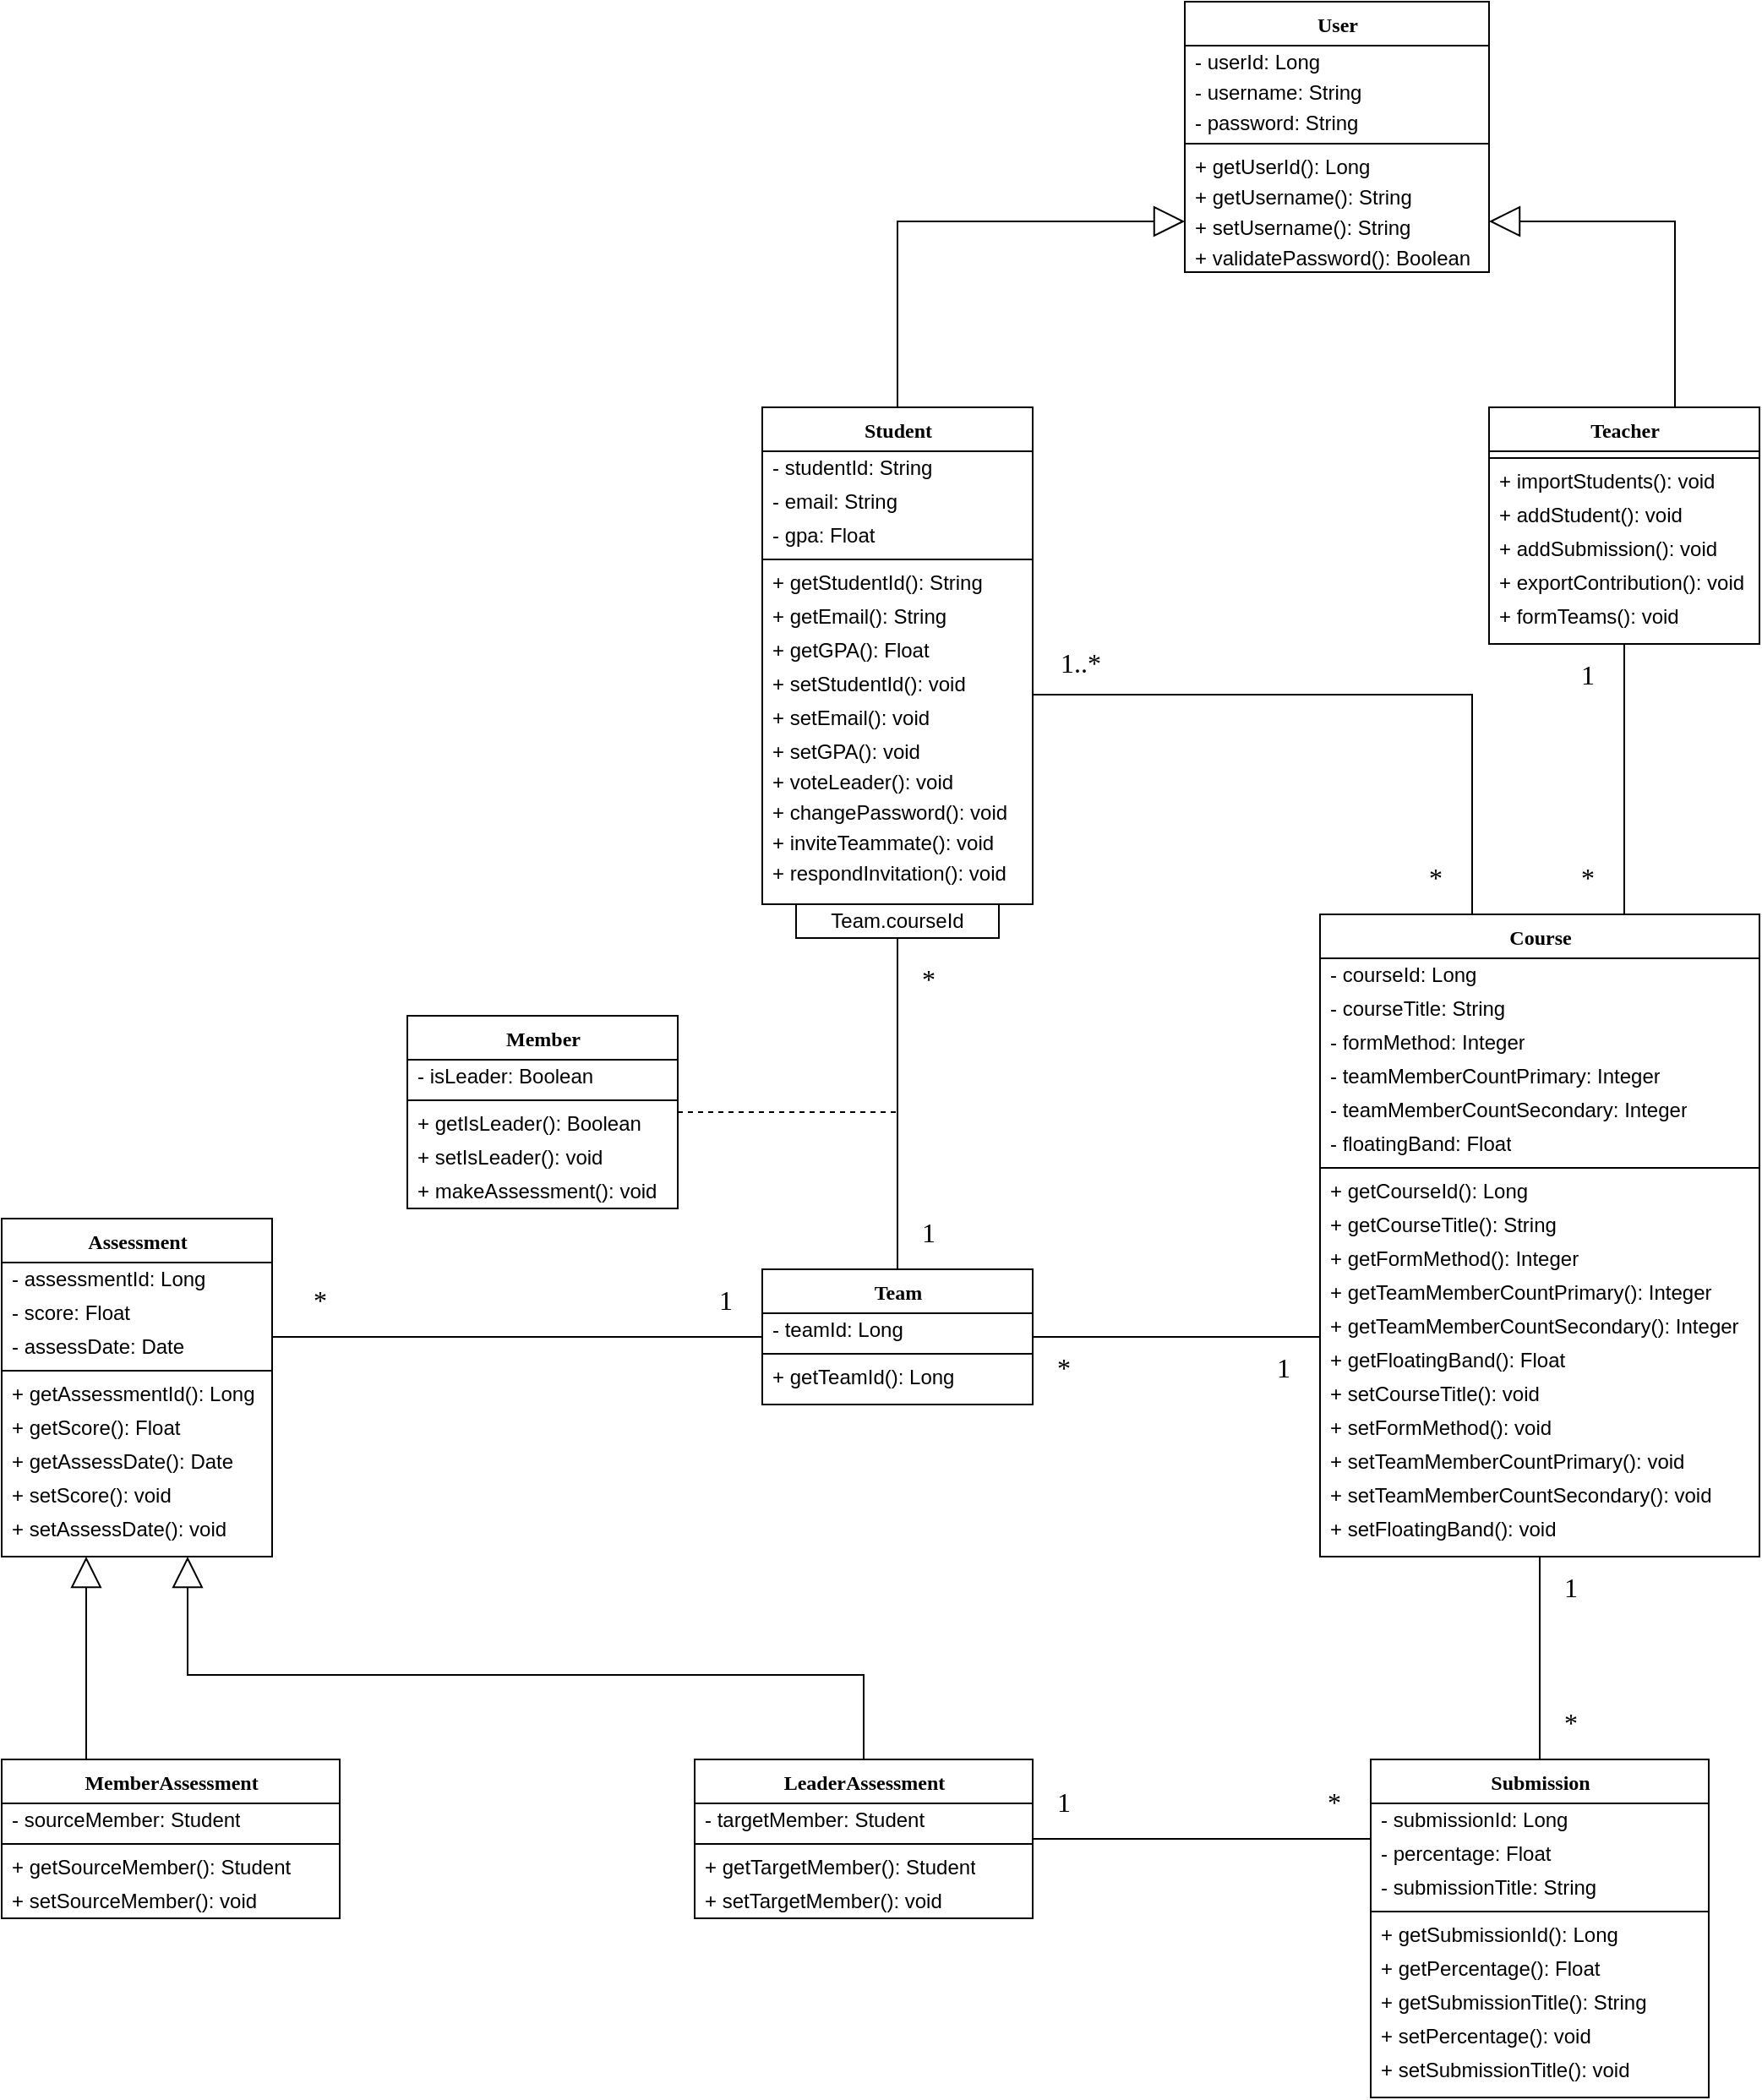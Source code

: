 <mxfile version="12.6.5" type="device"><diagram name="Page-1" id="6133507b-19e7-1e82-6fc7-422aa6c4b21f"><mxGraphModel dx="2172" dy="1612" grid="1" gridSize="10" guides="1" tooltips="1" connect="1" arrows="1" fold="1" page="1" pageScale="1" pageWidth="1169" pageHeight="1654" background="#ffffff" math="0" shadow="0"><root><mxCell id="0"/><mxCell id="1" parent="0"/><mxCell id="78961159f06e98e8-43" value="User" style="swimlane;html=1;fontStyle=1;align=center;verticalAlign=top;childLayout=stackLayout;horizontal=1;startSize=26;horizontalStack=0;resizeParent=1;resizeLast=0;collapsible=1;marginBottom=0;swimlaneFillColor=#ffffff;rounded=0;shadow=0;comic=0;labelBackgroundColor=none;strokeWidth=1;fillColor=none;fontFamily=Verdana;fontSize=12" parent="1" vertex="1"><mxGeometry x="780" y="80" width="180" height="160" as="geometry"/></mxCell><mxCell id="78961159f06e98e8-44" value="- userId: Long" style="text;html=1;strokeColor=none;fillColor=none;align=left;verticalAlign=top;spacingLeft=4;spacingRight=4;whiteSpace=wrap;overflow=hidden;rotatable=0;points=[[0,0.5],[1,0.5]];portConstraint=eastwest;fontSize=12;spacingTop=-4;" parent="78961159f06e98e8-43" vertex="1"><mxGeometry y="26" width="180" height="18" as="geometry"/></mxCell><mxCell id="78961159f06e98e8-45" value="- username: String" style="text;html=1;strokeColor=none;fillColor=none;align=left;verticalAlign=top;spacingLeft=4;spacingRight=4;whiteSpace=wrap;overflow=hidden;rotatable=0;points=[[0,0.5],[1,0.5]];portConstraint=eastwest;spacingTop=-4;" parent="78961159f06e98e8-43" vertex="1"><mxGeometry y="44" width="180" height="18" as="geometry"/></mxCell><mxCell id="RCCNXBqGAUtRK0viDsu7-1" value="- password: String" style="text;html=1;strokeColor=none;fillColor=none;align=left;verticalAlign=top;spacingLeft=4;spacingRight=4;whiteSpace=wrap;overflow=hidden;rotatable=0;points=[[0,0.5],[1,0.5]];portConstraint=eastwest;spacingTop=-4;" vertex="1" parent="78961159f06e98e8-43"><mxGeometry y="62" width="180" height="18" as="geometry"/></mxCell><mxCell id="78961159f06e98e8-51" value="" style="line;html=1;strokeWidth=1;fillColor=none;align=left;verticalAlign=middle;spacingTop=-1;spacingLeft=3;spacingRight=3;rotatable=0;labelPosition=right;points=[];portConstraint=eastwest;" parent="78961159f06e98e8-43" vertex="1"><mxGeometry y="80" width="180" height="8" as="geometry"/></mxCell><mxCell id="78961159f06e98e8-52" value="+ getUserId(): Long" style="text;html=1;strokeColor=none;fillColor=none;align=left;verticalAlign=top;spacingLeft=4;spacingRight=4;whiteSpace=wrap;overflow=hidden;rotatable=0;points=[[0,0.5],[1,0.5]];portConstraint=eastwest;spacingTop=-4;" parent="78961159f06e98e8-43" vertex="1"><mxGeometry y="88" width="180" height="18" as="geometry"/></mxCell><mxCell id="b94bc138ca980ef-2" value="+ getUsername(): String" style="text;html=1;strokeColor=none;fillColor=none;align=left;verticalAlign=top;spacingLeft=4;spacingRight=4;whiteSpace=wrap;overflow=hidden;rotatable=0;points=[[0,0.5],[1,0.5]];portConstraint=eastwest;spacingTop=-4;" parent="78961159f06e98e8-43" vertex="1"><mxGeometry y="106" width="180" height="18" as="geometry"/></mxCell><mxCell id="b94bc138ca980ef-3" value="+ setUsername(): String" style="text;html=1;strokeColor=none;fillColor=none;align=left;verticalAlign=top;spacingLeft=4;spacingRight=4;whiteSpace=wrap;overflow=hidden;rotatable=0;points=[[0,0.5],[1,0.5]];portConstraint=eastwest;spacingTop=-4;" parent="78961159f06e98e8-43" vertex="1"><mxGeometry y="124" width="180" height="18" as="geometry"/></mxCell><mxCell id="RCCNXBqGAUtRK0viDsu7-2" value="+ validatePassword(): Boolean" style="text;html=1;strokeColor=none;fillColor=none;align=left;verticalAlign=top;spacingLeft=4;spacingRight=4;whiteSpace=wrap;overflow=hidden;rotatable=0;points=[[0,0.5],[1,0.5]];portConstraint=eastwest;spacingTop=-4;" vertex="1" parent="78961159f06e98e8-43"><mxGeometry y="142" width="180" height="18" as="geometry"/></mxCell><mxCell id="b94bc138ca980ef-11" style="edgeStyle=orthogonalEdgeStyle;rounded=0;html=1;labelBackgroundColor=none;startArrow=none;startFill=0;startSize=8;endArrow=block;endFill=0;endSize=16;fontFamily=Verdana;fontSize=12;" parent="1" source="78961159f06e98e8-108" target="78961159f06e98e8-43" edge="1"><mxGeometry relative="1" as="geometry"><Array as="points"><mxPoint x="610" y="210"/></Array></mxGeometry></mxCell><mxCell id="78961159f06e98e8-108" value="Student" style="swimlane;html=1;fontStyle=1;align=center;verticalAlign=top;childLayout=stackLayout;horizontal=1;startSize=26;horizontalStack=0;resizeParent=1;resizeLast=0;collapsible=1;marginBottom=0;swimlaneFillColor=#ffffff;rounded=0;shadow=0;comic=0;labelBackgroundColor=none;strokeWidth=1;fillColor=none;fontFamily=Verdana;fontSize=12" parent="1" vertex="1"><mxGeometry x="530" y="320" width="160" height="294" as="geometry"/></mxCell><mxCell id="78961159f06e98e8-109" value="- studentId: String" style="text;html=1;strokeColor=none;fillColor=none;align=left;verticalAlign=top;spacingLeft=4;spacingRight=4;whiteSpace=wrap;overflow=hidden;rotatable=0;points=[[0,0.5],[1,0.5]];portConstraint=eastwest;spacingTop=-4;" parent="78961159f06e98e8-108" vertex="1"><mxGeometry y="26" width="160" height="20" as="geometry"/></mxCell><mxCell id="RCCNXBqGAUtRK0viDsu7-15" value="- email: String" style="text;html=1;strokeColor=none;fillColor=none;align=left;verticalAlign=top;spacingLeft=4;spacingRight=4;whiteSpace=wrap;overflow=hidden;rotatable=0;points=[[0,0.5],[1,0.5]];portConstraint=eastwest;spacingTop=-4;" vertex="1" parent="78961159f06e98e8-108"><mxGeometry y="46" width="160" height="20" as="geometry"/></mxCell><mxCell id="RCCNXBqGAUtRK0viDsu7-16" value="- gpa: Float" style="text;html=1;strokeColor=none;fillColor=none;align=left;verticalAlign=top;spacingLeft=4;spacingRight=4;whiteSpace=wrap;overflow=hidden;rotatable=0;points=[[0,0.5],[1,0.5]];portConstraint=eastwest;spacingTop=-4;" vertex="1" parent="78961159f06e98e8-108"><mxGeometry y="66" width="160" height="20" as="geometry"/></mxCell><mxCell id="78961159f06e98e8-116" value="" style="line;html=1;strokeWidth=1;fillColor=none;align=left;verticalAlign=middle;spacingTop=-1;spacingLeft=3;spacingRight=3;rotatable=0;labelPosition=right;points=[];portConstraint=eastwest;" parent="78961159f06e98e8-108" vertex="1"><mxGeometry y="86" width="160" height="8" as="geometry"/></mxCell><mxCell id="78961159f06e98e8-117" value="+ getStudentId(): String" style="text;html=1;strokeColor=none;fillColor=none;align=left;verticalAlign=top;spacingLeft=4;spacingRight=4;whiteSpace=wrap;overflow=hidden;rotatable=0;points=[[0,0.5],[1,0.5]];portConstraint=eastwest;spacingTop=-4;" parent="78961159f06e98e8-108" vertex="1"><mxGeometry y="94" width="160" height="20" as="geometry"/></mxCell><mxCell id="RCCNXBqGAUtRK0viDsu7-5" value="+ getEmail(): String" style="text;html=1;strokeColor=none;fillColor=none;align=left;verticalAlign=top;spacingLeft=4;spacingRight=4;whiteSpace=wrap;overflow=hidden;rotatable=0;points=[[0,0.5],[1,0.5]];portConstraint=eastwest;spacingTop=-4;" vertex="1" parent="78961159f06e98e8-108"><mxGeometry y="114" width="160" height="20" as="geometry"/></mxCell><mxCell id="RCCNXBqGAUtRK0viDsu7-6" value="+ getGPA(): Float" style="text;html=1;strokeColor=none;fillColor=none;align=left;verticalAlign=top;spacingLeft=4;spacingRight=4;whiteSpace=wrap;overflow=hidden;rotatable=0;points=[[0,0.5],[1,0.5]];portConstraint=eastwest;spacingTop=-4;" vertex="1" parent="78961159f06e98e8-108"><mxGeometry y="134" width="160" height="20" as="geometry"/></mxCell><mxCell id="RCCNXBqGAUtRK0viDsu7-7" value="+ setStudentId(): void" style="text;html=1;strokeColor=none;fillColor=none;align=left;verticalAlign=top;spacingLeft=4;spacingRight=4;whiteSpace=wrap;overflow=hidden;rotatable=0;points=[[0,0.5],[1,0.5]];portConstraint=eastwest;spacingTop=-4;" vertex="1" parent="78961159f06e98e8-108"><mxGeometry y="154" width="160" height="20" as="geometry"/></mxCell><mxCell id="RCCNXBqGAUtRK0viDsu7-8" value="+ setEmail(): void" style="text;html=1;strokeColor=none;fillColor=none;align=left;verticalAlign=top;spacingLeft=4;spacingRight=4;whiteSpace=wrap;overflow=hidden;rotatable=0;points=[[0,0.5],[1,0.5]];portConstraint=eastwest;spacingTop=-4;" vertex="1" parent="78961159f06e98e8-108"><mxGeometry y="174" width="160" height="20" as="geometry"/></mxCell><mxCell id="RCCNXBqGAUtRK0viDsu7-9" value="+ setGPA(): void" style="text;html=1;strokeColor=none;fillColor=none;align=left;verticalAlign=top;spacingLeft=4;spacingRight=4;whiteSpace=wrap;overflow=hidden;rotatable=0;points=[[0,0.5],[1,0.5]];portConstraint=eastwest;spacingTop=-4;" vertex="1" parent="78961159f06e98e8-108"><mxGeometry y="194" width="160" height="18" as="geometry"/></mxCell><mxCell id="RCCNXBqGAUtRK0viDsu7-10" value="+ voteLeader(): void" style="text;html=1;strokeColor=none;fillColor=none;align=left;verticalAlign=top;spacingLeft=4;spacingRight=4;whiteSpace=wrap;overflow=hidden;rotatable=0;points=[[0,0.5],[1,0.5]];portConstraint=eastwest;spacingTop=-4;" vertex="1" parent="78961159f06e98e8-108"><mxGeometry y="212" width="160" height="18" as="geometry"/></mxCell><mxCell id="RCCNXBqGAUtRK0viDsu7-11" value="+ changePassword(): void" style="text;html=1;strokeColor=none;fillColor=none;align=left;verticalAlign=top;spacingLeft=4;spacingRight=4;whiteSpace=wrap;overflow=hidden;rotatable=0;points=[[0,0.5],[1,0.5]];portConstraint=eastwest;spacingTop=-4;" vertex="1" parent="78961159f06e98e8-108"><mxGeometry y="230" width="160" height="18" as="geometry"/></mxCell><mxCell id="RCCNXBqGAUtRK0viDsu7-12" value="+ inviteTeammate(): void" style="text;html=1;strokeColor=none;fillColor=none;align=left;verticalAlign=top;spacingLeft=4;spacingRight=4;whiteSpace=wrap;overflow=hidden;rotatable=0;points=[[0,0.5],[1,0.5]];portConstraint=eastwest;spacingTop=-4;spacingBottom=0;" vertex="1" parent="78961159f06e98e8-108"><mxGeometry y="248" width="160" height="18" as="geometry"/></mxCell><mxCell id="RCCNXBqGAUtRK0viDsu7-13" value="+ respondInvitation(): void" style="text;html=1;strokeColor=none;fillColor=none;align=left;verticalAlign=top;spacingLeft=4;spacingRight=4;whiteSpace=wrap;overflow=hidden;rotatable=0;points=[[0,0.5],[1,0.5]];portConstraint=eastwest;spacingTop=-4;" vertex="1" parent="78961159f06e98e8-108"><mxGeometry y="266" width="160" height="18" as="geometry"/></mxCell><mxCell id="RCCNXBqGAUtRK0viDsu7-24" value="Teacher" style="swimlane;html=1;fontStyle=1;align=center;verticalAlign=top;childLayout=stackLayout;horizontal=1;startSize=26;horizontalStack=0;resizeParent=1;resizeLast=0;collapsible=1;marginBottom=0;swimlaneFillColor=#ffffff;rounded=0;shadow=0;comic=0;labelBackgroundColor=none;strokeWidth=1;fillColor=none;fontFamily=Verdana;fontSize=12" vertex="1" parent="1"><mxGeometry x="960" y="320" width="160" height="140" as="geometry"/></mxCell><mxCell id="RCCNXBqGAUtRK0viDsu7-28" value="" style="line;html=1;strokeWidth=1;fillColor=none;align=left;verticalAlign=middle;spacingTop=-1;spacingLeft=3;spacingRight=3;rotatable=0;labelPosition=right;points=[];portConstraint=eastwest;" vertex="1" parent="RCCNXBqGAUtRK0viDsu7-24"><mxGeometry y="26" width="160" height="8" as="geometry"/></mxCell><mxCell id="RCCNXBqGAUtRK0viDsu7-29" value="+ importStudents(): void" style="text;html=1;strokeColor=none;fillColor=none;align=left;verticalAlign=top;spacingLeft=4;spacingRight=4;whiteSpace=wrap;overflow=hidden;rotatable=0;points=[[0,0.5],[1,0.5]];portConstraint=eastwest;spacingTop=-4;" vertex="1" parent="RCCNXBqGAUtRK0viDsu7-24"><mxGeometry y="34" width="160" height="20" as="geometry"/></mxCell><mxCell id="RCCNXBqGAUtRK0viDsu7-30" value="+ addStudent(): void" style="text;html=1;strokeColor=none;fillColor=none;align=left;verticalAlign=top;spacingLeft=4;spacingRight=4;whiteSpace=wrap;overflow=hidden;rotatable=0;points=[[0,0.5],[1,0.5]];portConstraint=eastwest;spacingTop=-4;" vertex="1" parent="RCCNXBqGAUtRK0viDsu7-24"><mxGeometry y="54" width="160" height="20" as="geometry"/></mxCell><mxCell id="RCCNXBqGAUtRK0viDsu7-31" value="+ addSubmission(): void" style="text;html=1;strokeColor=none;fillColor=none;align=left;verticalAlign=top;spacingLeft=4;spacingRight=4;whiteSpace=wrap;overflow=hidden;rotatable=0;points=[[0,0.5],[1,0.5]];portConstraint=eastwest;spacingTop=-4;" vertex="1" parent="RCCNXBqGAUtRK0viDsu7-24"><mxGeometry y="74" width="160" height="20" as="geometry"/></mxCell><mxCell id="RCCNXBqGAUtRK0viDsu7-32" value="+ exportContribution(): void" style="text;html=1;strokeColor=none;fillColor=none;align=left;verticalAlign=top;spacingLeft=4;spacingRight=4;whiteSpace=wrap;overflow=hidden;rotatable=0;points=[[0,0.5],[1,0.5]];portConstraint=eastwest;spacingTop=-4;" vertex="1" parent="RCCNXBqGAUtRK0viDsu7-24"><mxGeometry y="94" width="160" height="20" as="geometry"/></mxCell><mxCell id="RCCNXBqGAUtRK0viDsu7-33" value="+ formTeams(): void" style="text;html=1;strokeColor=none;fillColor=none;align=left;verticalAlign=top;spacingLeft=4;spacingRight=4;whiteSpace=wrap;overflow=hidden;rotatable=0;points=[[0,0.5],[1,0.5]];portConstraint=eastwest;spacingTop=-4;" vertex="1" parent="RCCNXBqGAUtRK0viDsu7-24"><mxGeometry y="114" width="160" height="20" as="geometry"/></mxCell><mxCell id="RCCNXBqGAUtRK0viDsu7-39" style="edgeStyle=orthogonalEdgeStyle;rounded=0;html=1;labelBackgroundColor=none;startArrow=none;startFill=0;startSize=8;endArrow=block;endFill=0;endSize=16;fontFamily=Verdana;fontSize=12;" edge="1" parent="1" source="RCCNXBqGAUtRK0viDsu7-24" target="78961159f06e98e8-43"><mxGeometry relative="1" as="geometry"><Array as="points"><mxPoint x="1070" y="210"/></Array><mxPoint x="685" y="450" as="sourcePoint"/><mxPoint x="790" y="190" as="targetPoint"/></mxGeometry></mxCell><mxCell id="RCCNXBqGAUtRK0viDsu7-40" value="&lt;font style=&quot;font-size: 16px;&quot;&gt;1&lt;/font&gt;" style="text;html=1;resizable=0;points=[];align=center;verticalAlign=middle;labelBackgroundColor=#ffffff;fontSize=16;fontFamily=Verdana" vertex="1" connectable="0" parent="1"><mxGeometry x="1020" y="500" as="geometry"><mxPoint x="-2" y="-22" as="offset"/></mxGeometry></mxCell><mxCell id="RCCNXBqGAUtRK0viDsu7-82" style="edgeStyle=orthogonalEdgeStyle;rounded=0;orthogonalLoop=1;jettySize=auto;html=1;fontSize=12;endArrow=none;endFill=0;" edge="1" parent="1" source="RCCNXBqGAUtRK0viDsu7-41" target="RCCNXBqGAUtRK0viDsu7-24"><mxGeometry relative="1" as="geometry"><Array as="points"><mxPoint x="1040" y="610"/><mxPoint x="1040" y="610"/></Array></mxGeometry></mxCell><mxCell id="RCCNXBqGAUtRK0viDsu7-85" style="edgeStyle=orthogonalEdgeStyle;rounded=0;orthogonalLoop=1;jettySize=auto;html=1;endArrow=none;endFill=0;fontSize=12;" edge="1" parent="1" source="RCCNXBqGAUtRK0viDsu7-41" target="78961159f06e98e8-108"><mxGeometry relative="1" as="geometry"><Array as="points"><mxPoint x="950" y="490"/></Array></mxGeometry></mxCell><mxCell id="RCCNXBqGAUtRK0viDsu7-41" value="Course" style="swimlane;html=1;fontStyle=1;align=center;verticalAlign=top;childLayout=stackLayout;horizontal=1;startSize=26;horizontalStack=0;resizeParent=1;resizeLast=0;collapsible=1;marginBottom=0;swimlaneFillColor=#ffffff;rounded=0;shadow=0;comic=0;labelBackgroundColor=none;strokeWidth=1;fillColor=none;fontFamily=Verdana;fontSize=12" vertex="1" parent="1"><mxGeometry x="860" y="620" width="260" height="380" as="geometry"/></mxCell><mxCell id="RCCNXBqGAUtRK0viDsu7-48" value="- courseId: Long" style="text;html=1;strokeColor=none;fillColor=none;align=left;verticalAlign=top;spacingLeft=4;spacingRight=4;whiteSpace=wrap;overflow=hidden;rotatable=0;points=[[0,0.5],[1,0.5]];portConstraint=eastwest;spacingTop=-4;" vertex="1" parent="RCCNXBqGAUtRK0viDsu7-41"><mxGeometry y="26" width="260" height="20" as="geometry"/></mxCell><mxCell id="RCCNXBqGAUtRK0viDsu7-49" value="- courseTitle: String" style="text;html=1;strokeColor=none;fillColor=none;align=left;verticalAlign=top;spacingLeft=4;spacingRight=4;whiteSpace=wrap;overflow=hidden;rotatable=0;points=[[0,0.5],[1,0.5]];portConstraint=eastwest;spacingTop=-4;" vertex="1" parent="RCCNXBqGAUtRK0viDsu7-41"><mxGeometry y="46" width="260" height="20" as="geometry"/></mxCell><mxCell id="RCCNXBqGAUtRK0viDsu7-50" value="- formMethod: Integer" style="text;html=1;strokeColor=none;fillColor=none;align=left;verticalAlign=top;spacingLeft=4;spacingRight=4;whiteSpace=wrap;overflow=hidden;rotatable=0;points=[[0,0.5],[1,0.5]];portConstraint=eastwest;spacingTop=-4;" vertex="1" parent="RCCNXBqGAUtRK0viDsu7-41"><mxGeometry y="66" width="260" height="20" as="geometry"/></mxCell><mxCell id="RCCNXBqGAUtRK0viDsu7-51" value="- teamMemberCountPrimary: Integer" style="text;html=1;strokeColor=none;fillColor=none;align=left;verticalAlign=top;spacingLeft=4;spacingRight=4;whiteSpace=wrap;overflow=hidden;rotatable=0;points=[[0,0.5],[1,0.5]];portConstraint=eastwest;spacingTop=-4;" vertex="1" parent="RCCNXBqGAUtRK0viDsu7-41"><mxGeometry y="86" width="260" height="20" as="geometry"/></mxCell><mxCell id="RCCNXBqGAUtRK0viDsu7-52" value="- teamMemberCountSecondary: Integer" style="text;html=1;strokeColor=none;fillColor=none;align=left;verticalAlign=top;spacingLeft=4;spacingRight=4;whiteSpace=wrap;overflow=hidden;rotatable=0;points=[[0,0.5],[1,0.5]];portConstraint=eastwest;spacingTop=-4;" vertex="1" parent="RCCNXBqGAUtRK0viDsu7-41"><mxGeometry y="106" width="260" height="20" as="geometry"/></mxCell><mxCell id="RCCNXBqGAUtRK0viDsu7-53" value="- floatingBand: Float" style="text;html=1;strokeColor=none;fillColor=none;align=left;verticalAlign=top;spacingLeft=4;spacingRight=4;whiteSpace=wrap;overflow=hidden;rotatable=0;points=[[0,0.5],[1,0.5]];portConstraint=eastwest;spacingTop=-4;" vertex="1" parent="RCCNXBqGAUtRK0viDsu7-41"><mxGeometry y="126" width="260" height="20" as="geometry"/></mxCell><mxCell id="RCCNXBqGAUtRK0viDsu7-42" value="" style="line;html=1;strokeWidth=1;fillColor=none;align=left;verticalAlign=middle;spacingTop=-1;spacingLeft=3;spacingRight=3;rotatable=0;labelPosition=right;points=[];portConstraint=eastwest;" vertex="1" parent="RCCNXBqGAUtRK0viDsu7-41"><mxGeometry y="146" width="260" height="8" as="geometry"/></mxCell><mxCell id="RCCNXBqGAUtRK0viDsu7-43" value="+ getCourseId(): Long" style="text;html=1;strokeColor=none;fillColor=none;align=left;verticalAlign=top;spacingLeft=4;spacingRight=4;whiteSpace=wrap;overflow=hidden;rotatable=0;points=[[0,0.5],[1,0.5]];portConstraint=eastwest;spacingTop=-4;" vertex="1" parent="RCCNXBqGAUtRK0viDsu7-41"><mxGeometry y="154" width="260" height="20" as="geometry"/></mxCell><mxCell id="RCCNXBqGAUtRK0viDsu7-54" value="+ getCourseTitle(): String" style="text;html=1;strokeColor=none;fillColor=none;align=left;verticalAlign=top;spacingLeft=4;spacingRight=4;whiteSpace=wrap;overflow=hidden;rotatable=0;points=[[0,0.5],[1,0.5]];portConstraint=eastwest;spacingTop=-4;" vertex="1" parent="RCCNXBqGAUtRK0viDsu7-41"><mxGeometry y="174" width="260" height="20" as="geometry"/></mxCell><mxCell id="RCCNXBqGAUtRK0viDsu7-55" value="+ getFormMethod(): Integer" style="text;html=1;strokeColor=none;fillColor=none;align=left;verticalAlign=top;spacingLeft=4;spacingRight=4;whiteSpace=wrap;overflow=hidden;rotatable=0;points=[[0,0.5],[1,0.5]];portConstraint=eastwest;spacingTop=-4;" vertex="1" parent="RCCNXBqGAUtRK0viDsu7-41"><mxGeometry y="194" width="260" height="20" as="geometry"/></mxCell><mxCell id="RCCNXBqGAUtRK0viDsu7-79" value="+ getTeamMemberCountPrimary(): Integer" style="text;html=1;strokeColor=none;fillColor=none;align=left;verticalAlign=top;spacingLeft=4;spacingRight=4;whiteSpace=wrap;overflow=hidden;rotatable=0;points=[[0,0.5],[1,0.5]];portConstraint=eastwest;spacingTop=-4;" vertex="1" parent="RCCNXBqGAUtRK0viDsu7-41"><mxGeometry y="214" width="260" height="20" as="geometry"/></mxCell><mxCell id="RCCNXBqGAUtRK0viDsu7-57" value="+ getTeamMemberCountSecondary(): Integer" style="text;html=1;strokeColor=none;fillColor=none;align=left;verticalAlign=top;spacingLeft=4;spacingRight=4;whiteSpace=wrap;overflow=hidden;rotatable=0;points=[[0,0.5],[1,0.5]];portConstraint=eastwest;spacingTop=-4;" vertex="1" parent="RCCNXBqGAUtRK0viDsu7-41"><mxGeometry y="234" width="260" height="20" as="geometry"/></mxCell><mxCell id="RCCNXBqGAUtRK0viDsu7-58" value="+ getFloatingBand(): Float" style="text;html=1;strokeColor=none;fillColor=none;align=left;verticalAlign=top;spacingLeft=4;spacingRight=4;whiteSpace=wrap;overflow=hidden;rotatable=0;points=[[0,0.5],[1,0.5]];portConstraint=eastwest;spacingTop=-4;" vertex="1" parent="RCCNXBqGAUtRK0viDsu7-41"><mxGeometry y="254" width="260" height="20" as="geometry"/></mxCell><mxCell id="RCCNXBqGAUtRK0viDsu7-77" value="+ setCourseTitle(): void" style="text;html=1;strokeColor=none;fillColor=none;align=left;verticalAlign=top;spacingLeft=4;spacingRight=4;whiteSpace=wrap;overflow=hidden;rotatable=0;points=[[0,0.5],[1,0.5]];portConstraint=eastwest;spacingTop=-4;" vertex="1" parent="RCCNXBqGAUtRK0viDsu7-41"><mxGeometry y="274" width="260" height="20" as="geometry"/></mxCell><mxCell id="RCCNXBqGAUtRK0viDsu7-78" value="+ setFormMethod(): void" style="text;html=1;strokeColor=none;fillColor=none;align=left;verticalAlign=top;spacingLeft=4;spacingRight=4;whiteSpace=wrap;overflow=hidden;rotatable=0;points=[[0,0.5],[1,0.5]];portConstraint=eastwest;spacingTop=-4;" vertex="1" parent="RCCNXBqGAUtRK0viDsu7-41"><mxGeometry y="294" width="260" height="20" as="geometry"/></mxCell><mxCell id="RCCNXBqGAUtRK0viDsu7-56" value="+ setTeamMemberCountPrimary(): void" style="text;html=1;strokeColor=none;fillColor=none;align=left;verticalAlign=top;spacingLeft=4;spacingRight=4;whiteSpace=wrap;overflow=hidden;rotatable=0;points=[[0,0.5],[1,0.5]];portConstraint=eastwest;spacingTop=-4;" vertex="1" parent="RCCNXBqGAUtRK0viDsu7-41"><mxGeometry y="314" width="260" height="20" as="geometry"/></mxCell><mxCell id="RCCNXBqGAUtRK0viDsu7-80" value="+ setTeamMemberCountSecondary(): void" style="text;html=1;strokeColor=none;fillColor=none;align=left;verticalAlign=top;spacingLeft=4;spacingRight=4;whiteSpace=wrap;overflow=hidden;rotatable=0;points=[[0,0.5],[1,0.5]];portConstraint=eastwest;spacingTop=-4;" vertex="1" parent="RCCNXBqGAUtRK0viDsu7-41"><mxGeometry y="334" width="260" height="20" as="geometry"/></mxCell><mxCell id="RCCNXBqGAUtRK0viDsu7-81" value="+ setFloatingBand(): void" style="text;html=1;strokeColor=none;fillColor=none;align=left;verticalAlign=top;spacingLeft=4;spacingRight=4;whiteSpace=wrap;overflow=hidden;rotatable=0;points=[[0,0.5],[1,0.5]];portConstraint=eastwest;spacingTop=-4;" vertex="1" parent="RCCNXBqGAUtRK0viDsu7-41"><mxGeometry y="354" width="260" height="20" as="geometry"/></mxCell><mxCell id="RCCNXBqGAUtRK0viDsu7-83" value="&lt;font style=&quot;font-size: 16px;&quot;&gt;*&lt;/font&gt;" style="text;html=1;resizable=0;points=[];align=center;verticalAlign=middle;labelBackgroundColor=#ffffff;fontSize=16;fontFamily=Verdana" vertex="1" connectable="0" parent="1"><mxGeometry x="1020" y="620" as="geometry"><mxPoint x="-2" y="-22" as="offset"/></mxGeometry></mxCell><mxCell id="RCCNXBqGAUtRK0viDsu7-86" value="&lt;font style=&quot;font-size: 16px;&quot;&gt;1..*&lt;/font&gt;" style="text;html=1;resizable=0;points=[];align=center;verticalAlign=middle;labelBackgroundColor=#ffffff;fontSize=16;fontFamily=Verdana" vertex="1" connectable="0" parent="1"><mxGeometry x="720" y="492.79" as="geometry"><mxPoint x="-2" y="-22" as="offset"/></mxGeometry></mxCell><mxCell id="RCCNXBqGAUtRK0viDsu7-87" value="&lt;font style=&quot;font-size: 16px;&quot;&gt;*&lt;/font&gt;" style="text;html=1;resizable=0;points=[];align=center;verticalAlign=middle;labelBackgroundColor=#ffffff;fontSize=16;fontFamily=Verdana" vertex="1" connectable="0" parent="1"><mxGeometry x="930" y="620" as="geometry"><mxPoint x="-2" y="-22" as="offset"/></mxGeometry></mxCell><mxCell id="RCCNXBqGAUtRK0viDsu7-104" style="edgeStyle=orthogonalEdgeStyle;rounded=0;orthogonalLoop=1;jettySize=auto;html=1;endArrow=none;endFill=0;fontSize=12;" edge="1" parent="1" source="RCCNXBqGAUtRK0viDsu7-88" target="RCCNXBqGAUtRK0viDsu7-41"><mxGeometry relative="1" as="geometry"><Array as="points"><mxPoint x="840" y="870"/><mxPoint x="840" y="870"/></Array></mxGeometry></mxCell><mxCell id="RCCNXBqGAUtRK0viDsu7-105" style="edgeStyle=orthogonalEdgeStyle;rounded=0;orthogonalLoop=1;jettySize=auto;html=1;endArrow=none;endFill=0;fontSize=12;" edge="1" parent="1" source="RCCNXBqGAUtRK0viDsu7-88" target="RCCNXBqGAUtRK0viDsu7-108"><mxGeometry relative="1" as="geometry"><mxPoint x="610" y="670" as="targetPoint"/></mxGeometry></mxCell><mxCell id="RCCNXBqGAUtRK0viDsu7-88" value="Team" style="swimlane;html=1;fontStyle=1;align=center;verticalAlign=top;childLayout=stackLayout;horizontal=1;startSize=26;horizontalStack=0;resizeParent=1;resizeLast=0;collapsible=1;marginBottom=0;swimlaneFillColor=#ffffff;rounded=0;shadow=0;comic=0;labelBackgroundColor=none;strokeWidth=1;fillColor=none;fontFamily=Verdana;fontSize=12" vertex="1" parent="1"><mxGeometry x="530" y="830" width="160" height="80" as="geometry"/></mxCell><mxCell id="RCCNXBqGAUtRK0viDsu7-89" value="- teamId: Long" style="text;html=1;strokeColor=none;fillColor=none;align=left;verticalAlign=top;spacingLeft=4;spacingRight=4;whiteSpace=wrap;overflow=hidden;rotatable=0;points=[[0,0.5],[1,0.5]];portConstraint=eastwest;spacingTop=-4;" vertex="1" parent="RCCNXBqGAUtRK0viDsu7-88"><mxGeometry y="26" width="160" height="20" as="geometry"/></mxCell><mxCell id="RCCNXBqGAUtRK0viDsu7-92" value="" style="line;html=1;strokeWidth=1;fillColor=none;align=left;verticalAlign=middle;spacingTop=-1;spacingLeft=3;spacingRight=3;rotatable=0;labelPosition=right;points=[];portConstraint=eastwest;" vertex="1" parent="RCCNXBqGAUtRK0viDsu7-88"><mxGeometry y="46" width="160" height="8" as="geometry"/></mxCell><mxCell id="RCCNXBqGAUtRK0viDsu7-93" value="+ getTeamId(): Long" style="text;html=1;strokeColor=none;fillColor=none;align=left;verticalAlign=top;spacingLeft=4;spacingRight=4;whiteSpace=wrap;overflow=hidden;rotatable=0;points=[[0,0.5],[1,0.5]];portConstraint=eastwest;spacingTop=-4;" vertex="1" parent="RCCNXBqGAUtRK0viDsu7-88"><mxGeometry y="54" width="160" height="20" as="geometry"/></mxCell><mxCell id="RCCNXBqGAUtRK0viDsu7-108" value="Team.courseId" style="text;html=1;strokeColor=#000000;fillColor=none;align=center;verticalAlign=middle;whiteSpace=wrap;rounded=0;fontSize=12;" vertex="1" parent="1"><mxGeometry x="550" y="614" width="120" height="20" as="geometry"/></mxCell><mxCell id="RCCNXBqGAUtRK0viDsu7-109" value="&lt;font style=&quot;font-size: 16px;&quot;&gt;1&lt;/font&gt;" style="text;html=1;resizable=0;points=[];align=center;verticalAlign=middle;labelBackgroundColor=#ffffff;fontSize=16;fontFamily=Verdana" vertex="1" connectable="0" parent="1"><mxGeometry x="630" y="830" as="geometry"><mxPoint x="-2" y="-22" as="offset"/></mxGeometry></mxCell><mxCell id="RCCNXBqGAUtRK0viDsu7-110" value="&lt;font style=&quot;font-size: 16px;&quot;&gt;*&lt;/font&gt;" style="text;html=1;resizable=0;points=[];align=center;verticalAlign=middle;labelBackgroundColor=#ffffff;fontSize=16;fontFamily=Verdana" vertex="1" connectable="0" parent="1"><mxGeometry x="630" y="680" as="geometry"><mxPoint x="-2" y="-22" as="offset"/></mxGeometry></mxCell><mxCell id="RCCNXBqGAUtRK0viDsu7-111" value="Member" style="swimlane;html=1;fontStyle=1;align=center;verticalAlign=top;childLayout=stackLayout;horizontal=1;startSize=26;horizontalStack=0;resizeParent=1;resizeLast=0;collapsible=1;marginBottom=0;swimlaneFillColor=#ffffff;rounded=0;shadow=0;comic=0;labelBackgroundColor=none;strokeWidth=1;fillColor=none;fontFamily=Verdana;fontSize=12" vertex="1" parent="1"><mxGeometry x="320" y="680" width="160" height="114" as="geometry"/></mxCell><mxCell id="RCCNXBqGAUtRK0viDsu7-112" value="- isLeader: Boolean" style="text;html=1;strokeColor=none;fillColor=none;align=left;verticalAlign=top;spacingLeft=4;spacingRight=4;whiteSpace=wrap;overflow=hidden;rotatable=0;points=[[0,0.5],[1,0.5]];portConstraint=eastwest;spacingTop=-4;" vertex="1" parent="RCCNXBqGAUtRK0viDsu7-111"><mxGeometry y="26" width="160" height="20" as="geometry"/></mxCell><mxCell id="RCCNXBqGAUtRK0viDsu7-113" value="" style="line;html=1;strokeWidth=1;fillColor=none;align=left;verticalAlign=middle;spacingTop=-1;spacingLeft=3;spacingRight=3;rotatable=0;labelPosition=right;points=[];portConstraint=eastwest;" vertex="1" parent="RCCNXBqGAUtRK0viDsu7-111"><mxGeometry y="46" width="160" height="8" as="geometry"/></mxCell><mxCell id="RCCNXBqGAUtRK0viDsu7-114" value="+ getIsLeader(): Boolean" style="text;html=1;strokeColor=none;fillColor=none;align=left;verticalAlign=top;spacingLeft=4;spacingRight=4;whiteSpace=wrap;overflow=hidden;rotatable=0;points=[[0,0.5],[1,0.5]];portConstraint=eastwest;spacingTop=-4;" vertex="1" parent="RCCNXBqGAUtRK0viDsu7-111"><mxGeometry y="54" width="160" height="20" as="geometry"/></mxCell><mxCell id="RCCNXBqGAUtRK0viDsu7-115" value="+ setIsLeader(): void" style="text;html=1;strokeColor=none;fillColor=none;align=left;verticalAlign=top;spacingLeft=4;spacingRight=4;whiteSpace=wrap;overflow=hidden;rotatable=0;points=[[0,0.5],[1,0.5]];portConstraint=eastwest;spacingTop=-4;" vertex="1" parent="RCCNXBqGAUtRK0viDsu7-111"><mxGeometry y="74" width="160" height="20" as="geometry"/></mxCell><mxCell id="RCCNXBqGAUtRK0viDsu7-116" value="+ makeAssessment(): void" style="text;html=1;strokeColor=none;fillColor=none;align=left;verticalAlign=top;spacingLeft=4;spacingRight=4;whiteSpace=wrap;overflow=hidden;rotatable=0;points=[[0,0.5],[1,0.5]];portConstraint=eastwest;spacingTop=-4;" vertex="1" parent="RCCNXBqGAUtRK0viDsu7-111"><mxGeometry y="94" width="160" height="20" as="geometry"/></mxCell><mxCell id="RCCNXBqGAUtRK0viDsu7-117" value="" style="endArrow=none;dashed=1;html=1;fontSize=12;" edge="1" parent="1" source="RCCNXBqGAUtRK0viDsu7-111"><mxGeometry width="50" height="50" relative="1" as="geometry"><mxPoint x="490" y="730" as="sourcePoint"/><mxPoint x="610" y="737" as="targetPoint"/></mxGeometry></mxCell><mxCell id="RCCNXBqGAUtRK0viDsu7-126" style="edgeStyle=orthogonalEdgeStyle;rounded=0;orthogonalLoop=1;jettySize=auto;html=1;endArrow=none;endFill=0;fontSize=12;" edge="1" parent="1" source="RCCNXBqGAUtRK0viDsu7-118" target="RCCNXBqGAUtRK0viDsu7-88"><mxGeometry relative="1" as="geometry"><Array as="points"><mxPoint x="250" y="870"/><mxPoint x="250" y="870"/></Array></mxGeometry></mxCell><mxCell id="RCCNXBqGAUtRK0viDsu7-118" value="Assessment" style="swimlane;html=1;fontStyle=1;align=center;verticalAlign=top;childLayout=stackLayout;horizontal=1;startSize=26;horizontalStack=0;resizeParent=1;resizeLast=0;collapsible=1;marginBottom=0;swimlaneFillColor=#ffffff;rounded=0;shadow=0;comic=0;labelBackgroundColor=none;strokeWidth=1;fillColor=none;fontFamily=Verdana;fontSize=12" vertex="1" parent="1"><mxGeometry x="80" y="800" width="160" height="200" as="geometry"/></mxCell><mxCell id="RCCNXBqGAUtRK0viDsu7-119" value="- assessmentId: Long" style="text;html=1;strokeColor=none;fillColor=none;align=left;verticalAlign=top;spacingLeft=4;spacingRight=4;whiteSpace=wrap;overflow=hidden;rotatable=0;points=[[0,0.5],[1,0.5]];portConstraint=eastwest;spacingTop=-4;" vertex="1" parent="RCCNXBqGAUtRK0viDsu7-118"><mxGeometry y="26" width="160" height="20" as="geometry"/></mxCell><mxCell id="RCCNXBqGAUtRK0viDsu7-124" value="- score: Float" style="text;html=1;strokeColor=none;fillColor=none;align=left;verticalAlign=top;spacingLeft=4;spacingRight=4;whiteSpace=wrap;overflow=hidden;rotatable=0;points=[[0,0.5],[1,0.5]];portConstraint=eastwest;spacingTop=-4;" vertex="1" parent="RCCNXBqGAUtRK0viDsu7-118"><mxGeometry y="46" width="160" height="20" as="geometry"/></mxCell><mxCell id="RCCNXBqGAUtRK0viDsu7-125" value="- assessDate: Date" style="text;html=1;strokeColor=none;fillColor=none;align=left;verticalAlign=top;spacingLeft=4;spacingRight=4;whiteSpace=wrap;overflow=hidden;rotatable=0;points=[[0,0.5],[1,0.5]];portConstraint=eastwest;spacingTop=-4;" vertex="1" parent="RCCNXBqGAUtRK0viDsu7-118"><mxGeometry y="66" width="160" height="20" as="geometry"/></mxCell><mxCell id="RCCNXBqGAUtRK0viDsu7-120" value="" style="line;html=1;strokeWidth=1;fillColor=none;align=left;verticalAlign=middle;spacingTop=-1;spacingLeft=3;spacingRight=3;rotatable=0;labelPosition=right;points=[];portConstraint=eastwest;" vertex="1" parent="RCCNXBqGAUtRK0viDsu7-118"><mxGeometry y="86" width="160" height="8" as="geometry"/></mxCell><mxCell id="RCCNXBqGAUtRK0viDsu7-121" value="+ getAssessmentId(): Long" style="text;html=1;strokeColor=none;fillColor=none;align=left;verticalAlign=top;spacingLeft=4;spacingRight=4;whiteSpace=wrap;overflow=hidden;rotatable=0;points=[[0,0.5],[1,0.5]];portConstraint=eastwest;spacingTop=-4;" vertex="1" parent="RCCNXBqGAUtRK0viDsu7-118"><mxGeometry y="94" width="160" height="20" as="geometry"/></mxCell><mxCell id="RCCNXBqGAUtRK0viDsu7-129" value="+ getScore(): Float" style="text;html=1;strokeColor=none;fillColor=none;align=left;verticalAlign=top;spacingLeft=4;spacingRight=4;whiteSpace=wrap;overflow=hidden;rotatable=0;points=[[0,0.5],[1,0.5]];portConstraint=eastwest;spacingTop=-4;" vertex="1" parent="RCCNXBqGAUtRK0viDsu7-118"><mxGeometry y="114" width="160" height="20" as="geometry"/></mxCell><mxCell id="RCCNXBqGAUtRK0viDsu7-130" value="+ getAssessDate(): Date" style="text;html=1;strokeColor=none;fillColor=none;align=left;verticalAlign=top;spacingLeft=4;spacingRight=4;whiteSpace=wrap;overflow=hidden;rotatable=0;points=[[0,0.5],[1,0.5]];portConstraint=eastwest;spacingTop=-4;" vertex="1" parent="RCCNXBqGAUtRK0viDsu7-118"><mxGeometry y="134" width="160" height="20" as="geometry"/></mxCell><mxCell id="RCCNXBqGAUtRK0viDsu7-132" value="+ setScore(): void" style="text;html=1;strokeColor=none;fillColor=none;align=left;verticalAlign=top;spacingLeft=4;spacingRight=4;whiteSpace=wrap;overflow=hidden;rotatable=0;points=[[0,0.5],[1,0.5]];portConstraint=eastwest;spacingTop=-4;" vertex="1" parent="RCCNXBqGAUtRK0viDsu7-118"><mxGeometry y="154" width="160" height="20" as="geometry"/></mxCell><mxCell id="RCCNXBqGAUtRK0viDsu7-131" value="+ setAssessDate(): void" style="text;html=1;strokeColor=none;fillColor=none;align=left;verticalAlign=top;spacingLeft=4;spacingRight=4;whiteSpace=wrap;overflow=hidden;rotatable=0;points=[[0,0.5],[1,0.5]];portConstraint=eastwest;spacingTop=-4;" vertex="1" parent="RCCNXBqGAUtRK0viDsu7-118"><mxGeometry y="174" width="160" height="20" as="geometry"/></mxCell><mxCell id="RCCNXBqGAUtRK0viDsu7-127" value="&lt;font style=&quot;font-size: 16px;&quot;&gt;1&lt;/font&gt;" style="text;html=1;resizable=0;points=[];align=center;verticalAlign=middle;labelBackgroundColor=#ffffff;fontSize=16;fontFamily=Verdana" vertex="1" connectable="0" parent="1"><mxGeometry x="510" y="870" as="geometry"><mxPoint x="-2" y="-22" as="offset"/></mxGeometry></mxCell><mxCell id="RCCNXBqGAUtRK0viDsu7-128" value="&lt;font style=&quot;font-size: 16px;&quot;&gt;*&lt;/font&gt;" style="text;html=1;resizable=0;points=[];align=center;verticalAlign=middle;labelBackgroundColor=#ffffff;fontSize=16;fontFamily=Verdana" vertex="1" connectable="0" parent="1"><mxGeometry x="270" y="870" as="geometry"><mxPoint x="-2" y="-22" as="offset"/></mxGeometry></mxCell><mxCell id="RCCNXBqGAUtRK0viDsu7-144" style="edgeStyle=orthogonalEdgeStyle;rounded=0;orthogonalLoop=1;jettySize=auto;html=1;endArrow=block;endFill=0;fontSize=12;startSize=8;endSize=16;" edge="1" parent="1" source="RCCNXBqGAUtRK0viDsu7-134" target="RCCNXBqGAUtRK0viDsu7-118"><mxGeometry relative="1" as="geometry"><Array as="points"><mxPoint x="130" y="1040"/><mxPoint x="130" y="1040"/></Array></mxGeometry></mxCell><mxCell id="RCCNXBqGAUtRK0viDsu7-134" value="MemberAssessment" style="swimlane;html=1;fontStyle=1;align=center;verticalAlign=top;childLayout=stackLayout;horizontal=1;startSize=26;horizontalStack=0;resizeParent=1;resizeLast=0;collapsible=1;marginBottom=0;swimlaneFillColor=#ffffff;rounded=0;shadow=0;comic=0;labelBackgroundColor=none;strokeWidth=1;fillColor=none;fontFamily=Verdana;fontSize=12" vertex="1" parent="1"><mxGeometry x="80" y="1120" width="200" height="94" as="geometry"/></mxCell><mxCell id="RCCNXBqGAUtRK0viDsu7-135" value="- sourceMember: Student" style="text;html=1;strokeColor=none;fillColor=none;align=left;verticalAlign=top;spacingLeft=4;spacingRight=4;whiteSpace=wrap;overflow=hidden;rotatable=0;points=[[0,0.5],[1,0.5]];portConstraint=eastwest;spacingTop=-4;" vertex="1" parent="RCCNXBqGAUtRK0viDsu7-134"><mxGeometry y="26" width="200" height="20" as="geometry"/></mxCell><mxCell id="RCCNXBqGAUtRK0viDsu7-136" value="" style="line;html=1;strokeWidth=1;fillColor=none;align=left;verticalAlign=middle;spacingTop=-1;spacingLeft=3;spacingRight=3;rotatable=0;labelPosition=right;points=[];portConstraint=eastwest;" vertex="1" parent="RCCNXBqGAUtRK0viDsu7-134"><mxGeometry y="46" width="200" height="8" as="geometry"/></mxCell><mxCell id="RCCNXBqGAUtRK0viDsu7-137" value="+ getSourceMember(): Student" style="text;html=1;strokeColor=none;fillColor=none;align=left;verticalAlign=top;spacingLeft=4;spacingRight=4;whiteSpace=wrap;overflow=hidden;rotatable=0;points=[[0,0.5],[1,0.5]];portConstraint=eastwest;spacingTop=-4;" vertex="1" parent="RCCNXBqGAUtRK0viDsu7-134"><mxGeometry y="54" width="200" height="20" as="geometry"/></mxCell><mxCell id="RCCNXBqGAUtRK0viDsu7-138" value="+ setSourceMember(): void" style="text;html=1;strokeColor=none;fillColor=none;align=left;verticalAlign=top;spacingLeft=4;spacingRight=4;whiteSpace=wrap;overflow=hidden;rotatable=0;points=[[0,0.5],[1,0.5]];portConstraint=eastwest;spacingTop=-4;" vertex="1" parent="RCCNXBqGAUtRK0viDsu7-134"><mxGeometry y="74" width="200" height="20" as="geometry"/></mxCell><mxCell id="RCCNXBqGAUtRK0viDsu7-158" style="edgeStyle=orthogonalEdgeStyle;rounded=0;orthogonalLoop=1;jettySize=auto;html=1;startSize=8;endArrow=none;endFill=0;endSize=16;fontSize=12;" edge="1" parent="1" source="RCCNXBqGAUtRK0viDsu7-139" target="RCCNXBqGAUtRK0viDsu7-146"><mxGeometry relative="1" as="geometry"><Array as="points"><mxPoint x="870" y="1167"/><mxPoint x="870" y="1167"/></Array></mxGeometry></mxCell><mxCell id="RCCNXBqGAUtRK0viDsu7-139" value="LeaderAssessment" style="swimlane;html=1;fontStyle=1;align=center;verticalAlign=top;childLayout=stackLayout;horizontal=1;startSize=26;horizontalStack=0;resizeParent=1;resizeLast=0;collapsible=1;marginBottom=0;swimlaneFillColor=#ffffff;rounded=0;shadow=0;comic=0;labelBackgroundColor=none;strokeWidth=1;fillColor=none;fontFamily=Verdana;fontSize=12" vertex="1" parent="1"><mxGeometry x="490" y="1120" width="200" height="94" as="geometry"/></mxCell><mxCell id="RCCNXBqGAUtRK0viDsu7-140" value="- targetMember: Student" style="text;html=1;strokeColor=none;fillColor=none;align=left;verticalAlign=top;spacingLeft=4;spacingRight=4;whiteSpace=wrap;overflow=hidden;rotatable=0;points=[[0,0.5],[1,0.5]];portConstraint=eastwest;spacingTop=-4;" vertex="1" parent="RCCNXBqGAUtRK0viDsu7-139"><mxGeometry y="26" width="200" height="20" as="geometry"/></mxCell><mxCell id="RCCNXBqGAUtRK0viDsu7-141" value="" style="line;html=1;strokeWidth=1;fillColor=none;align=left;verticalAlign=middle;spacingTop=-1;spacingLeft=3;spacingRight=3;rotatable=0;labelPosition=right;points=[];portConstraint=eastwest;" vertex="1" parent="RCCNXBqGAUtRK0viDsu7-139"><mxGeometry y="46" width="200" height="8" as="geometry"/></mxCell><mxCell id="RCCNXBqGAUtRK0viDsu7-142" value="+ getTargetMember(): Student" style="text;html=1;strokeColor=none;fillColor=none;align=left;verticalAlign=top;spacingLeft=4;spacingRight=4;whiteSpace=wrap;overflow=hidden;rotatable=0;points=[[0,0.5],[1,0.5]];portConstraint=eastwest;spacingTop=-4;" vertex="1" parent="RCCNXBqGAUtRK0viDsu7-139"><mxGeometry y="54" width="200" height="20" as="geometry"/></mxCell><mxCell id="RCCNXBqGAUtRK0viDsu7-143" value="+ setTargetMember(): void" style="text;html=1;strokeColor=none;fillColor=none;align=left;verticalAlign=top;spacingLeft=4;spacingRight=4;whiteSpace=wrap;overflow=hidden;rotatable=0;points=[[0,0.5],[1,0.5]];portConstraint=eastwest;spacingTop=-4;" vertex="1" parent="RCCNXBqGAUtRK0viDsu7-139"><mxGeometry y="74" width="200" height="20" as="geometry"/></mxCell><mxCell id="RCCNXBqGAUtRK0viDsu7-145" style="edgeStyle=orthogonalEdgeStyle;rounded=0;orthogonalLoop=1;jettySize=auto;html=1;endArrow=block;endFill=0;fontSize=12;startSize=8;endSize=16;" edge="1" parent="1" source="RCCNXBqGAUtRK0viDsu7-139" target="RCCNXBqGAUtRK0viDsu7-118"><mxGeometry relative="1" as="geometry"><mxPoint x="540" y="1080" as="sourcePoint"/><mxPoint x="540" y="960" as="targetPoint"/><Array as="points"><mxPoint x="590" y="1070"/><mxPoint x="190" y="1070"/></Array></mxGeometry></mxCell><mxCell id="RCCNXBqGAUtRK0viDsu7-163" style="edgeStyle=orthogonalEdgeStyle;rounded=0;orthogonalLoop=1;jettySize=auto;html=1;startSize=8;endArrow=none;endFill=0;endSize=16;fontSize=12;" edge="1" parent="1" source="RCCNXBqGAUtRK0viDsu7-146"><mxGeometry relative="1" as="geometry"><mxPoint x="990.0" y="1000" as="targetPoint"/><Array as="points"><mxPoint x="990" y="1020"/><mxPoint x="990" y="1020"/></Array></mxGeometry></mxCell><mxCell id="RCCNXBqGAUtRK0viDsu7-146" value="Submission" style="swimlane;html=1;fontStyle=1;align=center;verticalAlign=top;childLayout=stackLayout;horizontal=1;startSize=26;horizontalStack=0;resizeParent=1;resizeLast=0;collapsible=1;marginBottom=0;swimlaneFillColor=#ffffff;rounded=0;shadow=0;comic=0;labelBackgroundColor=none;strokeWidth=1;fillColor=none;fontFamily=Verdana;fontSize=12" vertex="1" parent="1"><mxGeometry x="890" y="1120" width="200" height="200" as="geometry"/></mxCell><mxCell id="RCCNXBqGAUtRK0viDsu7-147" value="- submissionId: Long" style="text;html=1;strokeColor=none;fillColor=none;align=left;verticalAlign=top;spacingLeft=4;spacingRight=4;whiteSpace=wrap;overflow=hidden;rotatable=0;points=[[0,0.5],[1,0.5]];portConstraint=eastwest;spacingTop=-4;" vertex="1" parent="RCCNXBqGAUtRK0viDsu7-146"><mxGeometry y="26" width="200" height="20" as="geometry"/></mxCell><mxCell id="RCCNXBqGAUtRK0viDsu7-151" value="- percentage: Float" style="text;html=1;strokeColor=none;fillColor=none;align=left;verticalAlign=top;spacingLeft=4;spacingRight=4;whiteSpace=wrap;overflow=hidden;rotatable=0;points=[[0,0.5],[1,0.5]];portConstraint=eastwest;spacingTop=-4;" vertex="1" parent="RCCNXBqGAUtRK0viDsu7-146"><mxGeometry y="46" width="200" height="20" as="geometry"/></mxCell><mxCell id="RCCNXBqGAUtRK0viDsu7-152" value="- submissionTitle: String" style="text;html=1;strokeColor=none;fillColor=none;align=left;verticalAlign=top;spacingLeft=4;spacingRight=4;whiteSpace=wrap;overflow=hidden;rotatable=0;points=[[0,0.5],[1,0.5]];portConstraint=eastwest;spacingTop=-4;" vertex="1" parent="RCCNXBqGAUtRK0viDsu7-146"><mxGeometry y="66" width="200" height="20" as="geometry"/></mxCell><mxCell id="RCCNXBqGAUtRK0viDsu7-148" value="" style="line;html=1;strokeWidth=1;fillColor=none;align=left;verticalAlign=middle;spacingTop=-1;spacingLeft=3;spacingRight=3;rotatable=0;labelPosition=right;points=[];portConstraint=eastwest;" vertex="1" parent="RCCNXBqGAUtRK0viDsu7-146"><mxGeometry y="86" width="200" height="8" as="geometry"/></mxCell><mxCell id="RCCNXBqGAUtRK0viDsu7-149" value="+ getSubmissionId(): Long" style="text;html=1;strokeColor=none;fillColor=none;align=left;verticalAlign=top;spacingLeft=4;spacingRight=4;whiteSpace=wrap;overflow=hidden;rotatable=0;points=[[0,0.5],[1,0.5]];portConstraint=eastwest;spacingTop=-4;" vertex="1" parent="RCCNXBqGAUtRK0viDsu7-146"><mxGeometry y="94" width="200" height="20" as="geometry"/></mxCell><mxCell id="RCCNXBqGAUtRK0viDsu7-154" value="+ getPercentage(): Float" style="text;html=1;strokeColor=none;fillColor=none;align=left;verticalAlign=top;spacingLeft=4;spacingRight=4;whiteSpace=wrap;overflow=hidden;rotatable=0;points=[[0,0.5],[1,0.5]];portConstraint=eastwest;spacingTop=-4;" vertex="1" parent="RCCNXBqGAUtRK0viDsu7-146"><mxGeometry y="114" width="200" height="20" as="geometry"/></mxCell><mxCell id="RCCNXBqGAUtRK0viDsu7-156" value="+ getSubmissionTitle(): String" style="text;html=1;strokeColor=none;fillColor=none;align=left;verticalAlign=top;spacingLeft=4;spacingRight=4;whiteSpace=wrap;overflow=hidden;rotatable=0;points=[[0,0.5],[1,0.5]];portConstraint=eastwest;spacingTop=-4;" vertex="1" parent="RCCNXBqGAUtRK0viDsu7-146"><mxGeometry y="134" width="200" height="20" as="geometry"/></mxCell><mxCell id="RCCNXBqGAUtRK0viDsu7-155" value="+ setPercentage(): void" style="text;html=1;strokeColor=none;fillColor=none;align=left;verticalAlign=top;spacingLeft=4;spacingRight=4;whiteSpace=wrap;overflow=hidden;rotatable=0;points=[[0,0.5],[1,0.5]];portConstraint=eastwest;spacingTop=-4;" vertex="1" parent="RCCNXBqGAUtRK0viDsu7-146"><mxGeometry y="154" width="200" height="20" as="geometry"/></mxCell><mxCell id="RCCNXBqGAUtRK0viDsu7-157" value="+ setSubmissionTitle(): void" style="text;html=1;strokeColor=none;fillColor=none;align=left;verticalAlign=top;spacingLeft=4;spacingRight=4;whiteSpace=wrap;overflow=hidden;rotatable=0;points=[[0,0.5],[1,0.5]];portConstraint=eastwest;spacingTop=-4;" vertex="1" parent="RCCNXBqGAUtRK0viDsu7-146"><mxGeometry y="174" width="200" height="20" as="geometry"/></mxCell><mxCell id="RCCNXBqGAUtRK0viDsu7-159" value="&lt;font style=&quot;font-size: 16px;&quot;&gt;1&lt;/font&gt;" style="text;html=1;resizable=0;points=[];align=center;verticalAlign=middle;labelBackgroundColor=#ffffff;fontSize=16;fontFamily=Verdana" vertex="1" connectable="0" parent="1"><mxGeometry x="840" y="910" as="geometry"><mxPoint x="-2" y="-22" as="offset"/></mxGeometry></mxCell><mxCell id="RCCNXBqGAUtRK0viDsu7-160" value="&lt;font style=&quot;font-size: 16px;&quot;&gt;*&lt;/font&gt;" style="text;html=1;resizable=0;points=[];align=center;verticalAlign=middle;labelBackgroundColor=#ffffff;fontSize=16;fontFamily=Verdana" vertex="1" connectable="0" parent="1"><mxGeometry x="710" y="910" as="geometry"><mxPoint x="-2" y="-22" as="offset"/></mxGeometry></mxCell><mxCell id="RCCNXBqGAUtRK0viDsu7-161" value="&lt;font style=&quot;font-size: 16px;&quot;&gt;1&lt;/font&gt;" style="text;html=1;resizable=0;points=[];align=center;verticalAlign=middle;labelBackgroundColor=#ffffff;fontSize=16;fontFamily=Verdana" vertex="1" connectable="0" parent="1"><mxGeometry x="710" y="1167" as="geometry"><mxPoint x="-2" y="-22" as="offset"/></mxGeometry></mxCell><mxCell id="RCCNXBqGAUtRK0viDsu7-162" value="&lt;font style=&quot;font-size: 16px;&quot;&gt;*&lt;/font&gt;" style="text;html=1;resizable=0;points=[];align=center;verticalAlign=middle;labelBackgroundColor=#ffffff;fontSize=16;fontFamily=Verdana" vertex="1" connectable="0" parent="1"><mxGeometry x="870" y="1167" as="geometry"><mxPoint x="-2" y="-22" as="offset"/></mxGeometry></mxCell><mxCell id="RCCNXBqGAUtRK0viDsu7-164" value="&lt;font style=&quot;font-size: 16px&quot;&gt;1&lt;/font&gt;" style="text;html=1;resizable=0;points=[];align=center;verticalAlign=middle;labelBackgroundColor=#ffffff;fontSize=12;fontFamily=Verdana" vertex="1" connectable="0" parent="1"><mxGeometry x="1010" y="1040" as="geometry"><mxPoint x="-2" y="-22" as="offset"/></mxGeometry></mxCell><mxCell id="RCCNXBqGAUtRK0viDsu7-165" value="&lt;font style=&quot;font-size: 16px;&quot;&gt;*&lt;/font&gt;" style="text;html=1;resizable=0;points=[];align=center;verticalAlign=middle;labelBackgroundColor=#ffffff;fontSize=16;fontFamily=Verdana" vertex="1" connectable="0" parent="1"><mxGeometry x="1010" y="1120" as="geometry"><mxPoint x="-2" y="-22" as="offset"/></mxGeometry></mxCell></root></mxGraphModel></diagram></mxfile>